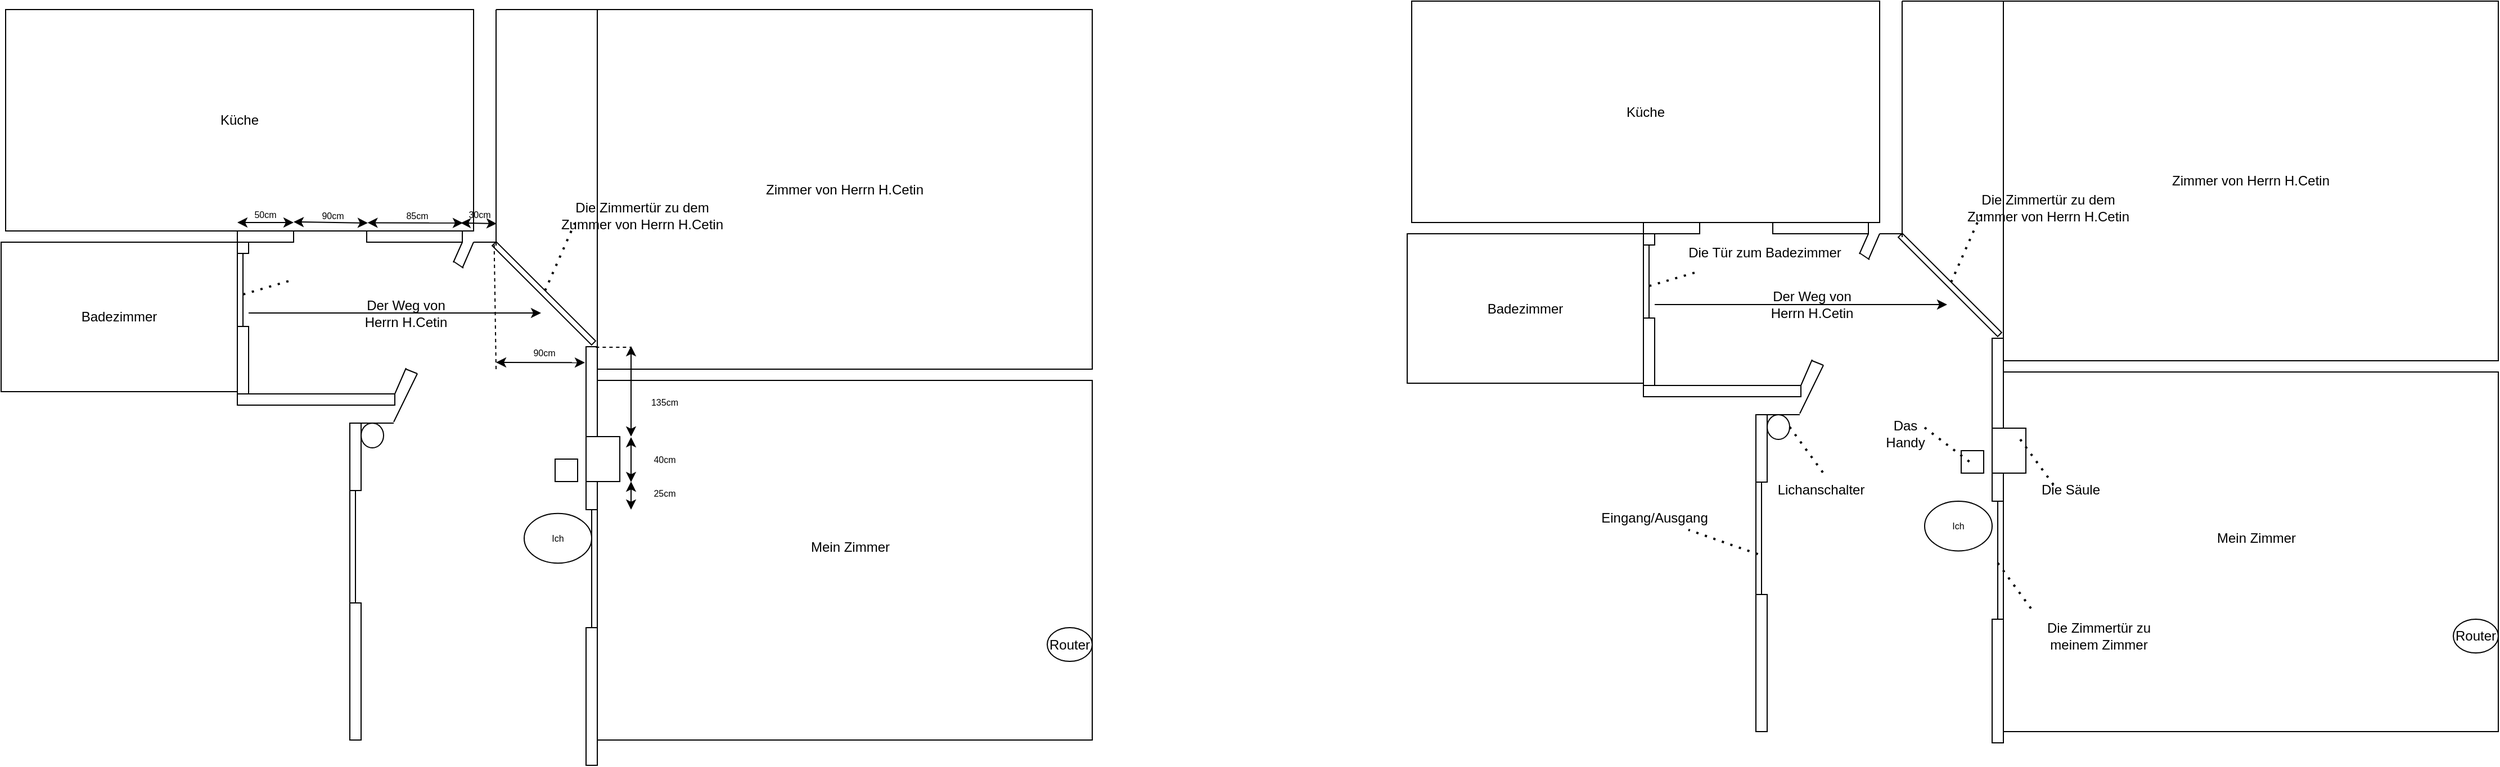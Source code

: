 <mxfile version="20.1.1" type="github">
  <diagram id="tZ88gT7fxyP69qUPFYRL" name="Page-1">
    <mxGraphModel dx="2747" dy="609" grid="1" gridSize="10" guides="1" tooltips="1" connect="1" arrows="1" fold="1" page="1" pageScale="1" pageWidth="827" pageHeight="1169" math="0" shadow="0">
      <root>
        <mxCell id="0" />
        <mxCell id="1" parent="0" />
        <mxCell id="Afbstcmk1FMxce8YNhOj-1" value="" style="rounded=0;whiteSpace=wrap;html=1;" vertex="1" parent="1">
          <mxGeometry x="500" y="500" width="440" height="320" as="geometry" />
        </mxCell>
        <mxCell id="Afbstcmk1FMxce8YNhOj-18" value="" style="rounded=0;whiteSpace=wrap;html=1;" vertex="1" parent="1">
          <mxGeometry x="490" y="550" width="30" height="40" as="geometry" />
        </mxCell>
        <mxCell id="Afbstcmk1FMxce8YNhOj-22" value="" style="rounded=0;whiteSpace=wrap;html=1;" vertex="1" parent="1">
          <mxGeometry x="490" y="590" width="10" height="25" as="geometry" />
        </mxCell>
        <mxCell id="Afbstcmk1FMxce8YNhOj-23" value="" style="rounded=0;whiteSpace=wrap;html=1;" vertex="1" parent="1">
          <mxGeometry x="490" y="720" width="10" height="110" as="geometry" />
        </mxCell>
        <mxCell id="Afbstcmk1FMxce8YNhOj-24" value="" style="rounded=0;whiteSpace=wrap;html=1;" vertex="1" parent="1">
          <mxGeometry x="490" y="470" width="10" height="80" as="geometry" />
        </mxCell>
        <mxCell id="Afbstcmk1FMxce8YNhOj-25" value="" style="rounded=0;whiteSpace=wrap;html=1;" vertex="1" parent="1">
          <mxGeometry x="500" y="170" width="440" height="320" as="geometry" />
        </mxCell>
        <mxCell id="Afbstcmk1FMxce8YNhOj-26" value="" style="rounded=0;whiteSpace=wrap;html=1;rotation=45;" vertex="1" parent="1">
          <mxGeometry x="390" y="420" width="125" height="5" as="geometry" />
        </mxCell>
        <mxCell id="Afbstcmk1FMxce8YNhOj-29" value="" style="endArrow=none;html=1;rounded=0;" edge="1" parent="1">
          <mxGeometry width="50" height="50" relative="1" as="geometry">
            <mxPoint x="390" y="377" as="sourcePoint" />
            <mxPoint x="410" y="377" as="targetPoint" />
          </mxGeometry>
        </mxCell>
        <mxCell id="Afbstcmk1FMxce8YNhOj-30" value="" style="endArrow=none;html=1;rounded=0;" edge="1" parent="1">
          <mxGeometry width="50" height="50" relative="1" as="geometry">
            <mxPoint x="390" y="377" as="sourcePoint" />
            <mxPoint x="380" y="400" as="targetPoint" />
          </mxGeometry>
        </mxCell>
        <mxCell id="Afbstcmk1FMxce8YNhOj-31" value="" style="endArrow=none;html=1;rounded=0;" edge="1" parent="1">
          <mxGeometry width="50" height="50" relative="1" as="geometry">
            <mxPoint x="381" y="400" as="sourcePoint" />
            <mxPoint x="372" y="394" as="targetPoint" />
          </mxGeometry>
        </mxCell>
        <mxCell id="Afbstcmk1FMxce8YNhOj-32" value="" style="endArrow=none;html=1;rounded=0;" edge="1" parent="1">
          <mxGeometry width="50" height="50" relative="1" as="geometry">
            <mxPoint x="372" y="395" as="sourcePoint" />
            <mxPoint x="380" y="377" as="targetPoint" />
          </mxGeometry>
        </mxCell>
        <mxCell id="Afbstcmk1FMxce8YNhOj-33" value="" style="rounded=0;whiteSpace=wrap;html=1;" vertex="1" parent="1">
          <mxGeometry x="295" y="367" width="85" height="10" as="geometry" />
        </mxCell>
        <mxCell id="Afbstcmk1FMxce8YNhOj-34" value="" style="rounded=0;whiteSpace=wrap;html=1;" vertex="1" parent="1">
          <mxGeometry x="180" y="367" width="50" height="10" as="geometry" />
        </mxCell>
        <mxCell id="Afbstcmk1FMxce8YNhOj-35" value="Router" style="ellipse;whiteSpace=wrap;html=1;" vertex="1" parent="1">
          <mxGeometry x="900" y="720" width="40" height="30" as="geometry" />
        </mxCell>
        <mxCell id="Afbstcmk1FMxce8YNhOj-36" value="" style="rounded=0;whiteSpace=wrap;html=1;rotation=0;direction=south;" vertex="1" parent="1">
          <mxGeometry x="495" y="615" width="5" height="105" as="geometry" />
        </mxCell>
        <mxCell id="Afbstcmk1FMxce8YNhOj-39" value="Küche" style="rounded=0;whiteSpace=wrap;html=1;" vertex="1" parent="1">
          <mxGeometry x="-26" y="170" width="416" height="197" as="geometry" />
        </mxCell>
        <mxCell id="Afbstcmk1FMxce8YNhOj-40" value="" style="endArrow=none;html=1;rounded=0;" edge="1" parent="1">
          <mxGeometry width="50" height="50" relative="1" as="geometry">
            <mxPoint x="410" y="380" as="sourcePoint" />
            <mxPoint x="410" y="170" as="targetPoint" />
          </mxGeometry>
        </mxCell>
        <mxCell id="Afbstcmk1FMxce8YNhOj-41" value="" style="endArrow=none;html=1;rounded=0;exitX=0;exitY=0;exitDx=0;exitDy=0;" edge="1" parent="1" source="Afbstcmk1FMxce8YNhOj-25">
          <mxGeometry width="50" height="50" relative="1" as="geometry">
            <mxPoint x="420" y="390" as="sourcePoint" />
            <mxPoint x="410" y="170" as="targetPoint" />
          </mxGeometry>
        </mxCell>
        <mxCell id="Afbstcmk1FMxce8YNhOj-42" value="" style="rounded=0;whiteSpace=wrap;html=1;direction=south;" vertex="1" parent="1">
          <mxGeometry x="180" y="377" width="10" height="10" as="geometry" />
        </mxCell>
        <mxCell id="Afbstcmk1FMxce8YNhOj-43" value="" style="rounded=0;whiteSpace=wrap;html=1;rotation=0;direction=south;" vertex="1" parent="1">
          <mxGeometry x="180" y="387" width="5" height="65" as="geometry" />
        </mxCell>
        <mxCell id="Afbstcmk1FMxce8YNhOj-44" value="" style="rounded=0;whiteSpace=wrap;html=1;direction=south;" vertex="1" parent="1">
          <mxGeometry x="180" y="452" width="10" height="60" as="geometry" />
        </mxCell>
        <mxCell id="Afbstcmk1FMxce8YNhOj-45" value="" style="rounded=0;whiteSpace=wrap;html=1;" vertex="1" parent="1">
          <mxGeometry x="180" y="512" width="140" height="10" as="geometry" />
        </mxCell>
        <mxCell id="Afbstcmk1FMxce8YNhOj-46" value="Badezimmer" style="rounded=0;whiteSpace=wrap;html=1;" vertex="1" parent="1">
          <mxGeometry x="-30" y="377" width="210" height="133" as="geometry" />
        </mxCell>
        <mxCell id="Afbstcmk1FMxce8YNhOj-47" value="" style="endArrow=none;html=1;rounded=0;" edge="1" parent="1">
          <mxGeometry width="50" height="50" relative="1" as="geometry">
            <mxPoint x="320" y="512" as="sourcePoint" />
            <mxPoint x="330" y="489" as="targetPoint" />
          </mxGeometry>
        </mxCell>
        <mxCell id="Afbstcmk1FMxce8YNhOj-48" value="" style="endArrow=none;html=1;rounded=0;" edge="1" parent="1">
          <mxGeometry width="50" height="50" relative="1" as="geometry">
            <mxPoint x="340" y="494" as="sourcePoint" />
            <mxPoint x="330" y="490" as="targetPoint" />
          </mxGeometry>
        </mxCell>
        <mxCell id="Afbstcmk1FMxce8YNhOj-49" value="" style="endArrow=none;html=1;rounded=0;" edge="1" parent="1">
          <mxGeometry width="50" height="50" relative="1" as="geometry">
            <mxPoint x="319" y="537" as="sourcePoint" />
            <mxPoint x="340" y="494" as="targetPoint" />
          </mxGeometry>
        </mxCell>
        <mxCell id="Afbstcmk1FMxce8YNhOj-50" value="" style="endArrow=none;html=1;rounded=0;" edge="1" parent="1">
          <mxGeometry width="50" height="50" relative="1" as="geometry">
            <mxPoint x="289" y="538" as="sourcePoint" />
            <mxPoint x="319" y="538" as="targetPoint" />
          </mxGeometry>
        </mxCell>
        <mxCell id="Afbstcmk1FMxce8YNhOj-51" value="" style="rounded=0;whiteSpace=wrap;html=1;direction=south;" vertex="1" parent="1">
          <mxGeometry x="280" y="538" width="10" height="60" as="geometry" />
        </mxCell>
        <mxCell id="Afbstcmk1FMxce8YNhOj-52" value="" style="rounded=0;whiteSpace=wrap;html=1;rotation=0;direction=south;" vertex="1" parent="1">
          <mxGeometry x="280" y="598" width="5" height="100" as="geometry" />
        </mxCell>
        <mxCell id="Afbstcmk1FMxce8YNhOj-53" value="" style="rounded=0;whiteSpace=wrap;html=1;direction=south;" vertex="1" parent="1">
          <mxGeometry x="280" y="698" width="10" height="122" as="geometry" />
        </mxCell>
        <mxCell id="Afbstcmk1FMxce8YNhOj-54" value="" style="ellipse;whiteSpace=wrap;html=1;" vertex="1" parent="1">
          <mxGeometry x="290" y="538" width="20" height="22" as="geometry" />
        </mxCell>
        <mxCell id="Afbstcmk1FMxce8YNhOj-55" value="Mein Zimmer" style="text;html=1;strokeColor=none;fillColor=none;align=center;verticalAlign=middle;whiteSpace=wrap;rounded=0;" vertex="1" parent="1">
          <mxGeometry x="660" y="633" width="130" height="30" as="geometry" />
        </mxCell>
        <mxCell id="Afbstcmk1FMxce8YNhOj-56" value="Zimmer von Herrn H.Cetin" style="text;html=1;strokeColor=none;fillColor=none;align=center;verticalAlign=middle;whiteSpace=wrap;rounded=0;" vertex="1" parent="1">
          <mxGeometry x="640" y="315" width="160" height="30" as="geometry" />
        </mxCell>
        <mxCell id="Afbstcmk1FMxce8YNhOj-60" value="" style="endArrow=none;dashed=1;html=1;dashPattern=1 3;strokeWidth=2;rounded=0;exitX=0.641;exitY=0.64;exitDx=0;exitDy=0;exitPerimeter=0;" edge="1" parent="1" source="Afbstcmk1FMxce8YNhOj-52" target="Afbstcmk1FMxce8YNhOj-61">
          <mxGeometry width="50" height="50" relative="1" as="geometry">
            <mxPoint x="500" y="610" as="sourcePoint" />
            <mxPoint x="190" y="630" as="targetPoint" />
          </mxGeometry>
        </mxCell>
        <mxCell id="Afbstcmk1FMxce8YNhOj-61" value="Eingang/Ausgang" style="text;html=1;strokeColor=none;fillColor=none;align=center;verticalAlign=middle;whiteSpace=wrap;rounded=0;" vertex="1" parent="1">
          <mxGeometry x="160" y="615" width="60" height="30" as="geometry" />
        </mxCell>
        <mxCell id="Afbstcmk1FMxce8YNhOj-62" value="" style="endArrow=none;dashed=1;html=1;dashPattern=1 3;strokeWidth=2;rounded=0;exitX=1;exitY=0.5;exitDx=0;exitDy=0;" edge="1" parent="1" source="Afbstcmk1FMxce8YNhOj-54">
          <mxGeometry width="50" height="50" relative="1" as="geometry">
            <mxPoint x="291.8" y="672.1" as="sourcePoint" />
            <mxPoint x="340" y="590" as="targetPoint" />
          </mxGeometry>
        </mxCell>
        <mxCell id="Afbstcmk1FMxce8YNhOj-63" value="Lichanschalter" style="text;html=1;strokeColor=none;fillColor=none;align=center;verticalAlign=middle;whiteSpace=wrap;rounded=0;" vertex="1" parent="1">
          <mxGeometry x="307.5" y="590" width="60" height="30" as="geometry" />
        </mxCell>
        <mxCell id="Afbstcmk1FMxce8YNhOj-65" value="" style="endArrow=none;dashed=1;html=1;dashPattern=1 3;strokeWidth=2;rounded=0;exitX=1;exitY=0.5;exitDx=0;exitDy=0;" edge="1" parent="1">
          <mxGeometry width="50" height="50" relative="1" as="geometry">
            <mxPoint x="515" y="560" as="sourcePoint" />
            <mxPoint x="545" y="601" as="targetPoint" />
          </mxGeometry>
        </mxCell>
        <mxCell id="Afbstcmk1FMxce8YNhOj-66" value="Die Säule" style="text;html=1;strokeColor=none;fillColor=none;align=center;verticalAlign=middle;whiteSpace=wrap;rounded=0;" vertex="1" parent="1">
          <mxGeometry x="530" y="590" width="60" height="30" as="geometry" />
        </mxCell>
        <mxCell id="Afbstcmk1FMxce8YNhOj-67" value="" style="endArrow=none;dashed=1;html=1;dashPattern=1 3;strokeWidth=2;rounded=0;exitX=1;exitY=0.5;exitDx=0;exitDy=0;" edge="1" parent="1">
          <mxGeometry width="50" height="50" relative="1" as="geometry">
            <mxPoint x="495" y="670" as="sourcePoint" />
            <mxPoint x="525" y="711" as="targetPoint" />
          </mxGeometry>
        </mxCell>
        <mxCell id="Afbstcmk1FMxce8YNhOj-68" value="Die Zimmertür zu meinem Zimmer" style="text;html=1;strokeColor=none;fillColor=none;align=center;verticalAlign=middle;whiteSpace=wrap;rounded=0;" vertex="1" parent="1">
          <mxGeometry x="520" y="720" width="130" height="30" as="geometry" />
        </mxCell>
        <mxCell id="Afbstcmk1FMxce8YNhOj-69" value="" style="endArrow=none;dashed=1;html=1;dashPattern=1 3;strokeWidth=2;rounded=0;" edge="1" parent="1" source="Afbstcmk1FMxce8YNhOj-26">
          <mxGeometry width="50" height="50" relative="1" as="geometry">
            <mxPoint x="450" y="384" as="sourcePoint" />
            <mxPoint x="480" y="360" as="targetPoint" />
          </mxGeometry>
        </mxCell>
        <mxCell id="Afbstcmk1FMxce8YNhOj-70" value="Die Zimmertür zu dem Zummer von Herrn H.Cetin" style="text;html=1;strokeColor=none;fillColor=none;align=center;verticalAlign=middle;whiteSpace=wrap;rounded=0;" vertex="1" parent="1">
          <mxGeometry x="460" y="337" width="160" height="33" as="geometry" />
        </mxCell>
        <mxCell id="Afbstcmk1FMxce8YNhOj-71" value="Die Tür zum Badezimmer" style="text;html=1;strokeColor=none;fillColor=none;align=center;verticalAlign=middle;whiteSpace=wrap;rounded=0;" vertex="1" parent="1">
          <mxGeometry x="207.5" y="377" width="160" height="33" as="geometry" />
        </mxCell>
        <mxCell id="Afbstcmk1FMxce8YNhOj-72" value="" style="endArrow=none;dashed=1;html=1;dashPattern=1 3;strokeWidth=2;rounded=0;exitX=0.561;exitY=-0.03;exitDx=0;exitDy=0;exitPerimeter=0;" edge="1" parent="1" source="Afbstcmk1FMxce8YNhOj-43" target="Afbstcmk1FMxce8YNhOj-71">
          <mxGeometry width="50" height="50" relative="1" as="geometry">
            <mxPoint x="320.0" y="559.0" as="sourcePoint" />
            <mxPoint x="350.0" y="600" as="targetPoint" />
          </mxGeometry>
        </mxCell>
        <mxCell id="Afbstcmk1FMxce8YNhOj-73" value="" style="endArrow=classic;html=1;rounded=0;" edge="1" parent="1">
          <mxGeometry width="50" height="50" relative="1" as="geometry">
            <mxPoint x="190" y="440" as="sourcePoint" />
            <mxPoint x="450" y="440" as="targetPoint" />
          </mxGeometry>
        </mxCell>
        <mxCell id="Afbstcmk1FMxce8YNhOj-74" value="Der Weg von Herrn H.Cetin" style="text;html=1;strokeColor=none;fillColor=none;align=center;verticalAlign=middle;whiteSpace=wrap;rounded=0;" vertex="1" parent="1">
          <mxGeometry x="280" y="425" width="100" height="30" as="geometry" />
        </mxCell>
        <mxCell id="Afbstcmk1FMxce8YNhOj-77" value="" style="rounded=0;whiteSpace=wrap;html=1;" vertex="1" parent="1">
          <mxGeometry x="462.5" y="570" width="20" height="20" as="geometry" />
        </mxCell>
        <mxCell id="Afbstcmk1FMxce8YNhOj-79" value="Das Handy" style="text;html=1;strokeColor=none;fillColor=none;align=center;verticalAlign=middle;whiteSpace=wrap;rounded=0;" vertex="1" parent="1">
          <mxGeometry x="383" y="540" width="60" height="30" as="geometry" />
        </mxCell>
        <mxCell id="Afbstcmk1FMxce8YNhOj-80" value="" style="endArrow=none;dashed=1;html=1;dashPattern=1 3;strokeWidth=2;rounded=0;exitX=1;exitY=0.5;exitDx=0;exitDy=0;" edge="1" parent="1">
          <mxGeometry width="50" height="50" relative="1" as="geometry">
            <mxPoint x="430" y="549.5" as="sourcePoint" />
            <mxPoint x="470" y="580" as="targetPoint" />
          </mxGeometry>
        </mxCell>
        <mxCell id="Afbstcmk1FMxce8YNhOj-91" value="" style="rounded=0;whiteSpace=wrap;html=1;" vertex="1" parent="1">
          <mxGeometry x="-750" y="507.5" width="440" height="320" as="geometry" />
        </mxCell>
        <mxCell id="Afbstcmk1FMxce8YNhOj-92" value="" style="rounded=0;whiteSpace=wrap;html=1;" vertex="1" parent="1">
          <mxGeometry x="-760" y="557.5" width="30" height="40" as="geometry" />
        </mxCell>
        <mxCell id="Afbstcmk1FMxce8YNhOj-93" value="" style="rounded=0;whiteSpace=wrap;html=1;" vertex="1" parent="1">
          <mxGeometry x="-760" y="597.5" width="10" height="25" as="geometry" />
        </mxCell>
        <mxCell id="Afbstcmk1FMxce8YNhOj-94" value="" style="rounded=0;whiteSpace=wrap;html=1;" vertex="1" parent="1">
          <mxGeometry x="-760" y="727.5" width="10" height="122.5" as="geometry" />
        </mxCell>
        <mxCell id="Afbstcmk1FMxce8YNhOj-95" value="" style="rounded=0;whiteSpace=wrap;html=1;" vertex="1" parent="1">
          <mxGeometry x="-760" y="477.5" width="10" height="80" as="geometry" />
        </mxCell>
        <mxCell id="Afbstcmk1FMxce8YNhOj-96" value="" style="rounded=0;whiteSpace=wrap;html=1;" vertex="1" parent="1">
          <mxGeometry x="-750" y="177.5" width="440" height="320" as="geometry" />
        </mxCell>
        <mxCell id="Afbstcmk1FMxce8YNhOj-97" value="" style="rounded=0;whiteSpace=wrap;html=1;rotation=45;" vertex="1" parent="1">
          <mxGeometry x="-860" y="427.5" width="125" height="5" as="geometry" />
        </mxCell>
        <mxCell id="Afbstcmk1FMxce8YNhOj-98" value="" style="endArrow=none;html=1;rounded=0;" edge="1" parent="1">
          <mxGeometry width="50" height="50" relative="1" as="geometry">
            <mxPoint x="-860" y="384.5" as="sourcePoint" />
            <mxPoint x="-840" y="384.5" as="targetPoint" />
          </mxGeometry>
        </mxCell>
        <mxCell id="Afbstcmk1FMxce8YNhOj-99" value="" style="endArrow=none;html=1;rounded=0;" edge="1" parent="1">
          <mxGeometry width="50" height="50" relative="1" as="geometry">
            <mxPoint x="-860" y="384.5" as="sourcePoint" />
            <mxPoint x="-870" y="407.5" as="targetPoint" />
          </mxGeometry>
        </mxCell>
        <mxCell id="Afbstcmk1FMxce8YNhOj-100" value="" style="endArrow=none;html=1;rounded=0;" edge="1" parent="1">
          <mxGeometry width="50" height="50" relative="1" as="geometry">
            <mxPoint x="-869" y="407.5" as="sourcePoint" />
            <mxPoint x="-878" y="401.5" as="targetPoint" />
          </mxGeometry>
        </mxCell>
        <mxCell id="Afbstcmk1FMxce8YNhOj-101" value="" style="endArrow=none;html=1;rounded=0;" edge="1" parent="1">
          <mxGeometry width="50" height="50" relative="1" as="geometry">
            <mxPoint x="-878" y="402.5" as="sourcePoint" />
            <mxPoint x="-870" y="384.5" as="targetPoint" />
          </mxGeometry>
        </mxCell>
        <mxCell id="Afbstcmk1FMxce8YNhOj-102" value="" style="rounded=0;whiteSpace=wrap;html=1;" vertex="1" parent="1">
          <mxGeometry x="-955" y="374.5" width="85" height="10" as="geometry" />
        </mxCell>
        <mxCell id="Afbstcmk1FMxce8YNhOj-103" value="" style="rounded=0;whiteSpace=wrap;html=1;" vertex="1" parent="1">
          <mxGeometry x="-1070" y="374.5" width="50" height="10" as="geometry" />
        </mxCell>
        <mxCell id="Afbstcmk1FMxce8YNhOj-104" value="Router" style="ellipse;whiteSpace=wrap;html=1;" vertex="1" parent="1">
          <mxGeometry x="-350" y="727.5" width="40" height="30" as="geometry" />
        </mxCell>
        <mxCell id="Afbstcmk1FMxce8YNhOj-105" value="" style="rounded=0;whiteSpace=wrap;html=1;rotation=0;direction=south;" vertex="1" parent="1">
          <mxGeometry x="-755" y="622.5" width="5" height="105" as="geometry" />
        </mxCell>
        <mxCell id="Afbstcmk1FMxce8YNhOj-107" value="Küche" style="rounded=0;whiteSpace=wrap;html=1;" vertex="1" parent="1">
          <mxGeometry x="-1276" y="177.5" width="416" height="197" as="geometry" />
        </mxCell>
        <mxCell id="Afbstcmk1FMxce8YNhOj-108" value="" style="endArrow=none;html=1;rounded=0;" edge="1" parent="1">
          <mxGeometry width="50" height="50" relative="1" as="geometry">
            <mxPoint x="-840" y="387.5" as="sourcePoint" />
            <mxPoint x="-840" y="177.5" as="targetPoint" />
          </mxGeometry>
        </mxCell>
        <mxCell id="Afbstcmk1FMxce8YNhOj-109" value="" style="endArrow=none;html=1;rounded=0;exitX=0;exitY=0;exitDx=0;exitDy=0;" edge="1" parent="1" source="Afbstcmk1FMxce8YNhOj-96">
          <mxGeometry width="50" height="50" relative="1" as="geometry">
            <mxPoint x="-830" y="397.5" as="sourcePoint" />
            <mxPoint x="-840" y="177.5" as="targetPoint" />
          </mxGeometry>
        </mxCell>
        <mxCell id="Afbstcmk1FMxce8YNhOj-110" value="" style="rounded=0;whiteSpace=wrap;html=1;direction=south;" vertex="1" parent="1">
          <mxGeometry x="-1070" y="384.5" width="10" height="10" as="geometry" />
        </mxCell>
        <mxCell id="Afbstcmk1FMxce8YNhOj-111" value="" style="rounded=0;whiteSpace=wrap;html=1;rotation=0;direction=south;" vertex="1" parent="1">
          <mxGeometry x="-1070" y="394.5" width="5" height="65" as="geometry" />
        </mxCell>
        <mxCell id="Afbstcmk1FMxce8YNhOj-112" value="" style="rounded=0;whiteSpace=wrap;html=1;direction=south;" vertex="1" parent="1">
          <mxGeometry x="-1070" y="459.5" width="10" height="60" as="geometry" />
        </mxCell>
        <mxCell id="Afbstcmk1FMxce8YNhOj-113" value="" style="rounded=0;whiteSpace=wrap;html=1;" vertex="1" parent="1">
          <mxGeometry x="-1070" y="519.5" width="140" height="10" as="geometry" />
        </mxCell>
        <mxCell id="Afbstcmk1FMxce8YNhOj-114" value="Badezimmer" style="rounded=0;whiteSpace=wrap;html=1;" vertex="1" parent="1">
          <mxGeometry x="-1280" y="384.5" width="210" height="133" as="geometry" />
        </mxCell>
        <mxCell id="Afbstcmk1FMxce8YNhOj-115" value="" style="endArrow=none;html=1;rounded=0;" edge="1" parent="1">
          <mxGeometry width="50" height="50" relative="1" as="geometry">
            <mxPoint x="-930" y="519.5" as="sourcePoint" />
            <mxPoint x="-920" y="496.5" as="targetPoint" />
          </mxGeometry>
        </mxCell>
        <mxCell id="Afbstcmk1FMxce8YNhOj-116" value="" style="endArrow=none;html=1;rounded=0;" edge="1" parent="1">
          <mxGeometry width="50" height="50" relative="1" as="geometry">
            <mxPoint x="-910" y="501.5" as="sourcePoint" />
            <mxPoint x="-920" y="497.5" as="targetPoint" />
          </mxGeometry>
        </mxCell>
        <mxCell id="Afbstcmk1FMxce8YNhOj-117" value="" style="endArrow=none;html=1;rounded=0;" edge="1" parent="1">
          <mxGeometry width="50" height="50" relative="1" as="geometry">
            <mxPoint x="-931" y="544.5" as="sourcePoint" />
            <mxPoint x="-910" y="501.5" as="targetPoint" />
          </mxGeometry>
        </mxCell>
        <mxCell id="Afbstcmk1FMxce8YNhOj-118" value="" style="endArrow=none;html=1;rounded=0;" edge="1" parent="1">
          <mxGeometry width="50" height="50" relative="1" as="geometry">
            <mxPoint x="-961" y="545.5" as="sourcePoint" />
            <mxPoint x="-931" y="545.5" as="targetPoint" />
          </mxGeometry>
        </mxCell>
        <mxCell id="Afbstcmk1FMxce8YNhOj-119" value="" style="rounded=0;whiteSpace=wrap;html=1;direction=south;" vertex="1" parent="1">
          <mxGeometry x="-970" y="545.5" width="10" height="60" as="geometry" />
        </mxCell>
        <mxCell id="Afbstcmk1FMxce8YNhOj-120" value="" style="rounded=0;whiteSpace=wrap;html=1;rotation=0;direction=south;" vertex="1" parent="1">
          <mxGeometry x="-970" y="605.5" width="5" height="100" as="geometry" />
        </mxCell>
        <mxCell id="Afbstcmk1FMxce8YNhOj-121" value="" style="rounded=0;whiteSpace=wrap;html=1;direction=south;" vertex="1" parent="1">
          <mxGeometry x="-970" y="705.5" width="10" height="122" as="geometry" />
        </mxCell>
        <mxCell id="Afbstcmk1FMxce8YNhOj-122" value="" style="ellipse;whiteSpace=wrap;html=1;" vertex="1" parent="1">
          <mxGeometry x="-960" y="545.5" width="20" height="22" as="geometry" />
        </mxCell>
        <mxCell id="Afbstcmk1FMxce8YNhOj-123" value="Mein Zimmer" style="text;html=1;strokeColor=none;fillColor=none;align=center;verticalAlign=middle;whiteSpace=wrap;rounded=0;" vertex="1" parent="1">
          <mxGeometry x="-590" y="640.5" width="130" height="30" as="geometry" />
        </mxCell>
        <mxCell id="Afbstcmk1FMxce8YNhOj-124" value="Zimmer von Herrn H.Cetin" style="text;html=1;strokeColor=none;fillColor=none;align=center;verticalAlign=middle;whiteSpace=wrap;rounded=0;" vertex="1" parent="1">
          <mxGeometry x="-610" y="322.5" width="160" height="30" as="geometry" />
        </mxCell>
        <mxCell id="Afbstcmk1FMxce8YNhOj-134" value="" style="endArrow=none;dashed=1;html=1;dashPattern=1 3;strokeWidth=2;rounded=0;" edge="1" parent="1" source="Afbstcmk1FMxce8YNhOj-97">
          <mxGeometry width="50" height="50" relative="1" as="geometry">
            <mxPoint x="-800" y="391.5" as="sourcePoint" />
            <mxPoint x="-770" y="367.5" as="targetPoint" />
          </mxGeometry>
        </mxCell>
        <mxCell id="Afbstcmk1FMxce8YNhOj-135" value="Die Zimmertür zu dem Zummer von Herrn H.Cetin" style="text;html=1;strokeColor=none;fillColor=none;align=center;verticalAlign=middle;whiteSpace=wrap;rounded=0;" vertex="1" parent="1">
          <mxGeometry x="-790" y="344.5" width="160" height="33" as="geometry" />
        </mxCell>
        <mxCell id="Afbstcmk1FMxce8YNhOj-137" value="" style="endArrow=none;dashed=1;html=1;dashPattern=1 3;strokeWidth=2;rounded=0;exitX=0.561;exitY=-0.03;exitDx=0;exitDy=0;exitPerimeter=0;" edge="1" parent="1" source="Afbstcmk1FMxce8YNhOj-111">
          <mxGeometry width="50" height="50" relative="1" as="geometry">
            <mxPoint x="-930.0" y="566.5" as="sourcePoint" />
            <mxPoint x="-1018.858" y="417.5" as="targetPoint" />
          </mxGeometry>
        </mxCell>
        <mxCell id="Afbstcmk1FMxce8YNhOj-138" value="" style="endArrow=classic;html=1;rounded=0;" edge="1" parent="1">
          <mxGeometry width="50" height="50" relative="1" as="geometry">
            <mxPoint x="-1060" y="447.5" as="sourcePoint" />
            <mxPoint x="-800" y="447.5" as="targetPoint" />
          </mxGeometry>
        </mxCell>
        <mxCell id="Afbstcmk1FMxce8YNhOj-139" value="Der Weg von Herrn H.Cetin" style="text;html=1;strokeColor=none;fillColor=none;align=center;verticalAlign=middle;whiteSpace=wrap;rounded=0;" vertex="1" parent="1">
          <mxGeometry x="-970" y="432.5" width="100" height="30" as="geometry" />
        </mxCell>
        <mxCell id="Afbstcmk1FMxce8YNhOj-141" value="" style="rounded=0;whiteSpace=wrap;html=1;" vertex="1" parent="1">
          <mxGeometry x="-787.5" y="577.5" width="20" height="20" as="geometry" />
        </mxCell>
        <mxCell id="Afbstcmk1FMxce8YNhOj-144" value="&lt;font style=&quot;font-size: 8px;&quot;&gt;50cm&lt;/font&gt;" style="text;html=1;strokeColor=none;fillColor=none;align=center;verticalAlign=middle;whiteSpace=wrap;rounded=0;fontSize=5;" vertex="1" parent="1">
          <mxGeometry x="-1075" y="345" width="60" height="30" as="geometry" />
        </mxCell>
        <mxCell id="Afbstcmk1FMxce8YNhOj-145" value="&lt;font style=&quot;font-size: 8px;&quot;&gt;90cm&lt;/font&gt;" style="text;html=1;strokeColor=none;fillColor=none;align=center;verticalAlign=middle;whiteSpace=wrap;rounded=0;fontSize=5;" vertex="1" parent="1">
          <mxGeometry x="-1015" y="346" width="60" height="30" as="geometry" />
        </mxCell>
        <mxCell id="Afbstcmk1FMxce8YNhOj-146" value="&lt;font style=&quot;font-size: 8px;&quot;&gt;85cm&lt;/font&gt;" style="text;html=1;strokeColor=none;fillColor=none;align=center;verticalAlign=middle;whiteSpace=wrap;rounded=0;fontSize=5;" vertex="1" parent="1">
          <mxGeometry x="-940" y="346" width="60" height="30" as="geometry" />
        </mxCell>
        <mxCell id="Afbstcmk1FMxce8YNhOj-147" value="&lt;font style=&quot;font-size: 8px;&quot;&gt;30cm&lt;/font&gt;" style="text;html=1;strokeColor=none;fillColor=none;align=center;verticalAlign=middle;whiteSpace=wrap;rounded=0;fontSize=5;" vertex="1" parent="1">
          <mxGeometry x="-870.5" y="340" width="30.5" height="40.5" as="geometry" />
        </mxCell>
        <mxCell id="Afbstcmk1FMxce8YNhOj-148" value="&lt;font style=&quot;font-size: 8px;&quot;&gt;90cm&lt;/font&gt;" style="text;html=1;strokeColor=none;fillColor=none;align=center;verticalAlign=middle;whiteSpace=wrap;rounded=0;fontSize=5;" vertex="1" parent="1">
          <mxGeometry x="-827.5" y="467.5" width="60" height="30" as="geometry" />
        </mxCell>
        <mxCell id="Afbstcmk1FMxce8YNhOj-149" value="" style="endArrow=none;dashed=1;html=1;rounded=0;fontSize=8;entryX=0;entryY=0.5;entryDx=0;entryDy=0;" edge="1" parent="1" target="Afbstcmk1FMxce8YNhOj-97">
          <mxGeometry width="50" height="50" relative="1" as="geometry">
            <mxPoint x="-840" y="497.5" as="sourcePoint" />
            <mxPoint x="-920" y="487.5" as="targetPoint" />
          </mxGeometry>
        </mxCell>
        <mxCell id="Afbstcmk1FMxce8YNhOj-150" value="" style="endArrow=classic;startArrow=classic;html=1;rounded=0;fontSize=8;entryX=-0.1;entryY=0.177;entryDx=0;entryDy=0;entryPerimeter=0;" edge="1" parent="1" target="Afbstcmk1FMxce8YNhOj-95">
          <mxGeometry width="50" height="50" relative="1" as="geometry">
            <mxPoint x="-840" y="491.5" as="sourcePoint" />
            <mxPoint x="-870" y="487.5" as="targetPoint" />
          </mxGeometry>
        </mxCell>
        <mxCell id="Afbstcmk1FMxce8YNhOj-151" value="" style="endArrow=classic;startArrow=classic;html=1;rounded=0;fontSize=8;" edge="1" parent="1">
          <mxGeometry width="50" height="50" relative="1" as="geometry">
            <mxPoint x="-1070" y="367" as="sourcePoint" />
            <mxPoint x="-1020" y="367" as="targetPoint" />
          </mxGeometry>
        </mxCell>
        <mxCell id="Afbstcmk1FMxce8YNhOj-152" value="" style="endArrow=classic;startArrow=classic;html=1;rounded=0;fontSize=8;entryX=1.016;entryY=0.714;entryDx=0;entryDy=0;entryPerimeter=0;" edge="1" parent="1" target="Afbstcmk1FMxce8YNhOj-145">
          <mxGeometry width="50" height="50" relative="1" as="geometry">
            <mxPoint x="-1020" y="366.44" as="sourcePoint" />
            <mxPoint x="-960" y="370" as="targetPoint" />
          </mxGeometry>
        </mxCell>
        <mxCell id="Afbstcmk1FMxce8YNhOj-153" value="" style="endArrow=classic;startArrow=classic;html=1;rounded=0;fontSize=8;exitX=1.012;exitY=0.706;exitDx=0;exitDy=0;exitPerimeter=0;entryX=0.033;entryY=0.677;entryDx=0;entryDy=0;entryPerimeter=0;" edge="1" parent="1" source="Afbstcmk1FMxce8YNhOj-145" target="Afbstcmk1FMxce8YNhOj-147">
          <mxGeometry width="50" height="50" relative="1" as="geometry">
            <mxPoint x="-950" y="367" as="sourcePoint" />
            <mxPoint x="-890" y="367.98" as="targetPoint" />
          </mxGeometry>
        </mxCell>
        <mxCell id="Afbstcmk1FMxce8YNhOj-154" value="Ich" style="ellipse;whiteSpace=wrap;html=1;fontSize=8;" vertex="1" parent="1">
          <mxGeometry x="-815" y="625.88" width="60" height="44.25" as="geometry" />
        </mxCell>
        <mxCell id="Afbstcmk1FMxce8YNhOj-155" value="Ich" style="ellipse;whiteSpace=wrap;html=1;fontSize=8;" vertex="1" parent="1">
          <mxGeometry x="430" y="615" width="60" height="44.25" as="geometry" />
        </mxCell>
        <mxCell id="Afbstcmk1FMxce8YNhOj-157" value="" style="endArrow=classic;startArrow=classic;html=1;rounded=0;fontSize=8;" edge="1" parent="1">
          <mxGeometry width="50" height="50" relative="1" as="geometry">
            <mxPoint x="-720" y="622.5" as="sourcePoint" />
            <mxPoint x="-720" y="597.5" as="targetPoint" />
          </mxGeometry>
        </mxCell>
        <mxCell id="Afbstcmk1FMxce8YNhOj-158" value="" style="endArrow=classic;startArrow=classic;html=1;rounded=0;fontSize=8;" edge="1" parent="1">
          <mxGeometry width="50" height="50" relative="1" as="geometry">
            <mxPoint x="-720" y="598" as="sourcePoint" />
            <mxPoint x="-720" y="558" as="targetPoint" />
          </mxGeometry>
        </mxCell>
        <mxCell id="Afbstcmk1FMxce8YNhOj-159" value="" style="endArrow=classic;startArrow=classic;html=1;rounded=0;fontSize=8;" edge="1" parent="1">
          <mxGeometry width="50" height="50" relative="1" as="geometry">
            <mxPoint x="-720" y="557.5" as="sourcePoint" />
            <mxPoint x="-720" y="477" as="targetPoint" />
          </mxGeometry>
        </mxCell>
        <mxCell id="Afbstcmk1FMxce8YNhOj-161" value="" style="endArrow=none;dashed=1;html=1;rounded=0;fontSize=8;exitX=-0.003;exitY=0.939;exitDx=0;exitDy=0;exitPerimeter=0;" edge="1" parent="1" source="Afbstcmk1FMxce8YNhOj-96">
          <mxGeometry width="50" height="50" relative="1" as="geometry">
            <mxPoint x="-680" y="620" as="sourcePoint" />
            <mxPoint x="-720" y="478" as="targetPoint" />
          </mxGeometry>
        </mxCell>
        <mxCell id="Afbstcmk1FMxce8YNhOj-162" value="&lt;font style=&quot;font-size: 8px;&quot;&gt;25cm&lt;/font&gt;" style="text;html=1;strokeColor=none;fillColor=none;align=center;verticalAlign=middle;whiteSpace=wrap;rounded=0;fontSize=5;" vertex="1" parent="1">
          <mxGeometry x="-720" y="592.5" width="60" height="30" as="geometry" />
        </mxCell>
        <mxCell id="Afbstcmk1FMxce8YNhOj-163" value="&lt;font style=&quot;font-size: 8px;&quot;&gt;40cm&lt;/font&gt;" style="text;html=1;strokeColor=none;fillColor=none;align=center;verticalAlign=middle;whiteSpace=wrap;rounded=0;fontSize=5;" vertex="1" parent="1">
          <mxGeometry x="-720" y="562.5" width="60" height="30" as="geometry" />
        </mxCell>
        <mxCell id="Afbstcmk1FMxce8YNhOj-164" value="&lt;font style=&quot;font-size: 8px;&quot;&gt;135cm&lt;/font&gt;" style="text;html=1;strokeColor=none;fillColor=none;align=center;verticalAlign=middle;whiteSpace=wrap;rounded=0;fontSize=5;" vertex="1" parent="1">
          <mxGeometry x="-720" y="512" width="60" height="30" as="geometry" />
        </mxCell>
        <mxCell id="Afbstcmk1FMxce8YNhOj-165" value="" style="endArrow=classic;startArrow=classic;html=1;rounded=0;fontSize=8;exitX=-0.032;exitY=0.677;exitDx=0;exitDy=0;exitPerimeter=0;entryX=1.017;entryY=0.69;entryDx=0;entryDy=0;entryPerimeter=0;" edge="1" parent="1" source="Afbstcmk1FMxce8YNhOj-147" target="Afbstcmk1FMxce8YNhOj-147">
          <mxGeometry width="50" height="50" relative="1" as="geometry">
            <mxPoint x="-944.28" y="377.18" as="sourcePoint" />
            <mxPoint x="-859.494" y="377.418" as="targetPoint" />
          </mxGeometry>
        </mxCell>
      </root>
    </mxGraphModel>
  </diagram>
</mxfile>
